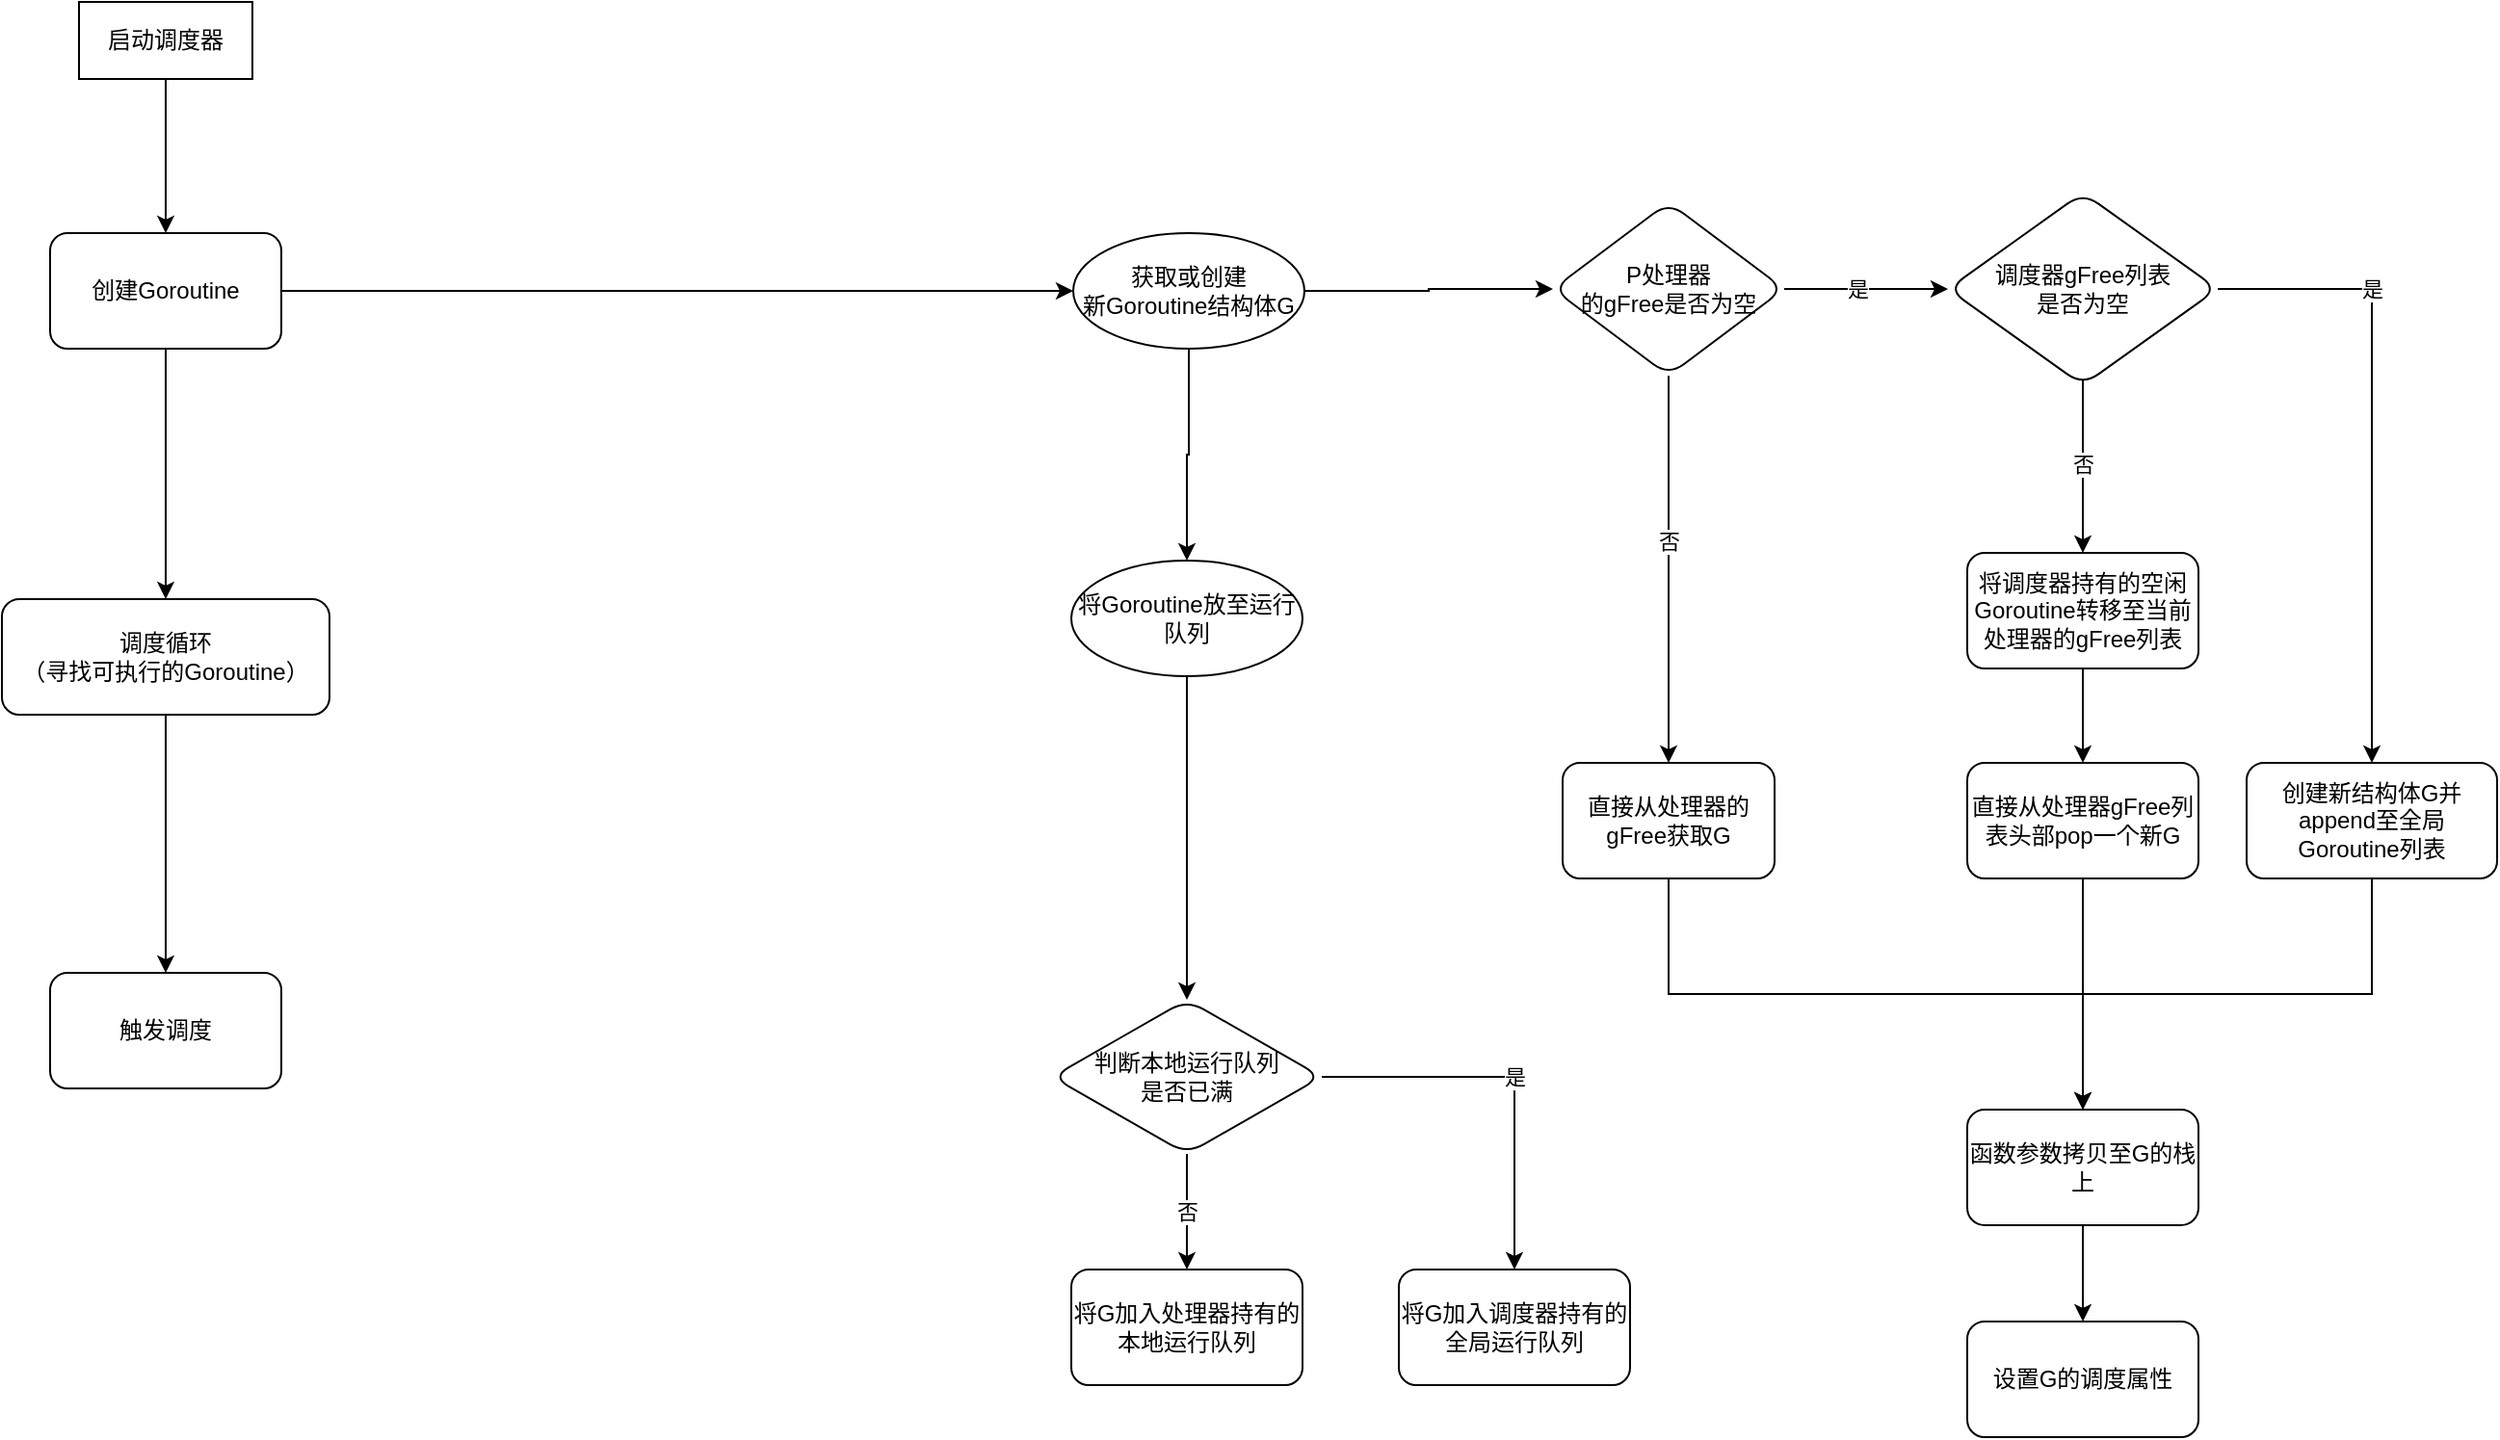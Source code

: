 <mxfile version="16.2.6" type="github">
  <diagram id="LFRazOVNXNX8WZkX8r5J" name="Page-1">
    <mxGraphModel dx="1303" dy="1892" grid="1" gridSize="10" guides="1" tooltips="1" connect="1" arrows="1" fold="1" page="1" pageScale="1" pageWidth="827" pageHeight="1169" math="0" shadow="0">
      <root>
        <mxCell id="0" />
        <mxCell id="1" parent="0" />
        <mxCell id="vFVfMu89tTtalHip93RH-3" value="" style="edgeStyle=orthogonalEdgeStyle;rounded=0;orthogonalLoop=1;jettySize=auto;html=1;entryX=0.5;entryY=0;entryDx=0;entryDy=0;" edge="1" parent="1" source="vFVfMu89tTtalHip93RH-1" target="vFVfMu89tTtalHip93RH-4">
          <mxGeometry relative="1" as="geometry">
            <mxPoint x="220" y="180" as="targetPoint" />
          </mxGeometry>
        </mxCell>
        <mxCell id="vFVfMu89tTtalHip93RH-1" value="启动调度器" style="rounded=0;whiteSpace=wrap;html=1;" vertex="1" parent="1">
          <mxGeometry x="175" y="-50" width="90" height="40" as="geometry" />
        </mxCell>
        <mxCell id="vFVfMu89tTtalHip93RH-6" value="" style="edgeStyle=orthogonalEdgeStyle;rounded=0;orthogonalLoop=1;jettySize=auto;html=1;" edge="1" parent="1" source="vFVfMu89tTtalHip93RH-4" target="vFVfMu89tTtalHip93RH-5">
          <mxGeometry relative="1" as="geometry" />
        </mxCell>
        <mxCell id="vFVfMu89tTtalHip93RH-60" value="" style="edgeStyle=orthogonalEdgeStyle;rounded=0;orthogonalLoop=1;jettySize=auto;html=1;" edge="1" parent="1" source="vFVfMu89tTtalHip93RH-4" target="vFVfMu89tTtalHip93RH-59">
          <mxGeometry relative="1" as="geometry" />
        </mxCell>
        <mxCell id="vFVfMu89tTtalHip93RH-4" value="创建Goroutine" style="rounded=1;whiteSpace=wrap;html=1;" vertex="1" parent="1">
          <mxGeometry x="160" y="70" width="120" height="60" as="geometry" />
        </mxCell>
        <mxCell id="vFVfMu89tTtalHip93RH-15" value="" style="edgeStyle=orthogonalEdgeStyle;rounded=0;orthogonalLoop=1;jettySize=auto;html=1;" edge="1" parent="1" source="vFVfMu89tTtalHip93RH-5" target="vFVfMu89tTtalHip93RH-14">
          <mxGeometry relative="1" as="geometry" />
        </mxCell>
        <mxCell id="vFVfMu89tTtalHip93RH-50" value="" style="edgeStyle=orthogonalEdgeStyle;rounded=0;orthogonalLoop=1;jettySize=auto;html=1;" edge="1" parent="1" source="vFVfMu89tTtalHip93RH-5" target="vFVfMu89tTtalHip93RH-49">
          <mxGeometry relative="1" as="geometry" />
        </mxCell>
        <mxCell id="vFVfMu89tTtalHip93RH-5" value="获取或创建&lt;br&gt;新Goroutine结构体G" style="ellipse;whiteSpace=wrap;html=1;rounded=1;" vertex="1" parent="1">
          <mxGeometry x="691" y="70" width="120" height="60" as="geometry" />
        </mxCell>
        <mxCell id="vFVfMu89tTtalHip93RH-18" value="否" style="edgeStyle=orthogonalEdgeStyle;rounded=0;orthogonalLoop=1;jettySize=auto;html=1;entryX=0.5;entryY=0;entryDx=0;entryDy=0;" edge="1" parent="1" source="vFVfMu89tTtalHip93RH-14" target="vFVfMu89tTtalHip93RH-16">
          <mxGeometry x="-0.143" relative="1" as="geometry">
            <mxPoint x="1000" y="145" as="targetPoint" />
            <mxPoint as="offset" />
          </mxGeometry>
        </mxCell>
        <mxCell id="vFVfMu89tTtalHip93RH-20" value="是" style="edgeStyle=orthogonalEdgeStyle;rounded=0;orthogonalLoop=1;jettySize=auto;html=1;entryX=0;entryY=0.5;entryDx=0;entryDy=0;" edge="1" parent="1" source="vFVfMu89tTtalHip93RH-14" target="vFVfMu89tTtalHip93RH-30">
          <mxGeometry x="-0.111" relative="1" as="geometry">
            <mxPoint x="1150" y="99.0" as="targetPoint" />
            <mxPoint as="offset" />
          </mxGeometry>
        </mxCell>
        <mxCell id="vFVfMu89tTtalHip93RH-14" value="P处理器&lt;br&gt;的gFree是否为空" style="rhombus;whiteSpace=wrap;html=1;rounded=1;" vertex="1" parent="1">
          <mxGeometry x="940" y="54" width="120" height="90" as="geometry" />
        </mxCell>
        <mxCell id="vFVfMu89tTtalHip93RH-41" value="" style="edgeStyle=orthogonalEdgeStyle;rounded=0;orthogonalLoop=1;jettySize=auto;html=1;entryX=0.5;entryY=0;entryDx=0;entryDy=0;" edge="1" parent="1" source="vFVfMu89tTtalHip93RH-16" target="vFVfMu89tTtalHip93RH-55">
          <mxGeometry relative="1" as="geometry">
            <mxPoint x="1215" y="525" as="targetPoint" />
            <Array as="points">
              <mxPoint x="1000" y="465" />
              <mxPoint x="1215" y="465" />
            </Array>
          </mxGeometry>
        </mxCell>
        <mxCell id="vFVfMu89tTtalHip93RH-16" value="直接从处理器的gFree获取G" style="whiteSpace=wrap;html=1;rounded=1;" vertex="1" parent="1">
          <mxGeometry x="945" y="345" width="110" height="60" as="geometry" />
        </mxCell>
        <mxCell id="vFVfMu89tTtalHip93RH-33" value="否" style="edgeStyle=orthogonalEdgeStyle;rounded=0;orthogonalLoop=1;jettySize=auto;html=1;exitX=0.513;exitY=0.963;exitDx=0;exitDy=0;exitPerimeter=0;entryX=0.5;entryY=0;entryDx=0;entryDy=0;" edge="1" parent="1" target="vFVfMu89tTtalHip93RH-32">
          <mxGeometry relative="1" as="geometry">
            <mxPoint x="1216.82" y="145.3" as="sourcePoint" />
            <mxPoint x="1215" y="294" as="targetPoint" />
            <Array as="points">
              <mxPoint x="1215" y="145" />
            </Array>
          </mxGeometry>
        </mxCell>
        <mxCell id="vFVfMu89tTtalHip93RH-43" value="是" style="edgeStyle=orthogonalEdgeStyle;rounded=0;orthogonalLoop=1;jettySize=auto;html=1;" edge="1" parent="1" source="vFVfMu89tTtalHip93RH-30" target="vFVfMu89tTtalHip93RH-42">
          <mxGeometry x="-0.508" relative="1" as="geometry">
            <mxPoint as="offset" />
          </mxGeometry>
        </mxCell>
        <mxCell id="vFVfMu89tTtalHip93RH-30" value="调度器gFree列表&lt;br&gt;是否为空" style="rhombus;whiteSpace=wrap;html=1;rounded=1;" vertex="1" parent="1">
          <mxGeometry x="1145" y="49" width="140" height="100" as="geometry" />
        </mxCell>
        <mxCell id="vFVfMu89tTtalHip93RH-40" value="" style="edgeStyle=orthogonalEdgeStyle;rounded=0;orthogonalLoop=1;jettySize=auto;html=1;" edge="1" parent="1" source="vFVfMu89tTtalHip93RH-32" target="vFVfMu89tTtalHip93RH-39">
          <mxGeometry relative="1" as="geometry" />
        </mxCell>
        <mxCell id="vFVfMu89tTtalHip93RH-32" value="将调度器持有的空闲Goroutine转移至当前处理器的gFree列表" style="whiteSpace=wrap;html=1;rounded=1;" vertex="1" parent="1">
          <mxGeometry x="1155" y="236" width="120" height="60" as="geometry" />
        </mxCell>
        <mxCell id="vFVfMu89tTtalHip93RH-38" value="" style="edgeStyle=orthogonalEdgeStyle;rounded=0;orthogonalLoop=1;jettySize=auto;html=1;exitX=0.5;exitY=1;exitDx=0;exitDy=0;" edge="1" parent="1" source="vFVfMu89tTtalHip93RH-39">
          <mxGeometry relative="1" as="geometry">
            <mxPoint x="1215" y="545" as="targetPoint" />
          </mxGeometry>
        </mxCell>
        <mxCell id="vFVfMu89tTtalHip93RH-39" value="直接从处理器gFree列表头部pop一个新G" style="whiteSpace=wrap;html=1;rounded=1;" vertex="1" parent="1">
          <mxGeometry x="1155" y="345" width="120" height="60" as="geometry" />
        </mxCell>
        <mxCell id="vFVfMu89tTtalHip93RH-45" value="" style="edgeStyle=orthogonalEdgeStyle;rounded=0;orthogonalLoop=1;jettySize=auto;html=1;entryX=0.5;entryY=0;entryDx=0;entryDy=0;entryPerimeter=0;" edge="1" parent="1" source="vFVfMu89tTtalHip93RH-42" target="vFVfMu89tTtalHip93RH-55">
          <mxGeometry relative="1" as="geometry">
            <mxPoint x="1215" y="525" as="targetPoint" />
            <Array as="points">
              <mxPoint x="1365" y="465" />
              <mxPoint x="1215" y="465" />
            </Array>
          </mxGeometry>
        </mxCell>
        <mxCell id="vFVfMu89tTtalHip93RH-42" value="创建新结构体G并append至全局Goroutine列表" style="whiteSpace=wrap;html=1;rounded=1;" vertex="1" parent="1">
          <mxGeometry x="1300" y="345" width="130" height="60" as="geometry" />
        </mxCell>
        <mxCell id="vFVfMu89tTtalHip93RH-69" style="edgeStyle=orthogonalEdgeStyle;rounded=0;orthogonalLoop=1;jettySize=auto;html=1;exitX=0.5;exitY=1;exitDx=0;exitDy=0;entryX=0.5;entryY=0;entryDx=0;entryDy=0;" edge="1" parent="1" source="vFVfMu89tTtalHip93RH-49" target="vFVfMu89tTtalHip93RH-63">
          <mxGeometry relative="1" as="geometry" />
        </mxCell>
        <mxCell id="vFVfMu89tTtalHip93RH-49" value="将Goroutine放至运行队列" style="ellipse;whiteSpace=wrap;html=1;rounded=1;" vertex="1" parent="1">
          <mxGeometry x="690" y="240" width="120" height="60" as="geometry" />
        </mxCell>
        <mxCell id="vFVfMu89tTtalHip93RH-58" value="" style="edgeStyle=orthogonalEdgeStyle;rounded=0;orthogonalLoop=1;jettySize=auto;html=1;" edge="1" parent="1" source="vFVfMu89tTtalHip93RH-55" target="vFVfMu89tTtalHip93RH-57">
          <mxGeometry relative="1" as="geometry" />
        </mxCell>
        <mxCell id="vFVfMu89tTtalHip93RH-55" value="函数参数拷贝至G的栈上" style="whiteSpace=wrap;html=1;rounded=1;" vertex="1" parent="1">
          <mxGeometry x="1155" y="525" width="120" height="60" as="geometry" />
        </mxCell>
        <mxCell id="vFVfMu89tTtalHip93RH-57" value="设置G的调度属性" style="whiteSpace=wrap;html=1;rounded=1;" vertex="1" parent="1">
          <mxGeometry x="1155" y="635" width="120" height="60" as="geometry" />
        </mxCell>
        <mxCell id="vFVfMu89tTtalHip93RH-62" value="" style="edgeStyle=orthogonalEdgeStyle;rounded=0;orthogonalLoop=1;jettySize=auto;html=1;" edge="1" parent="1" source="vFVfMu89tTtalHip93RH-59" target="vFVfMu89tTtalHip93RH-61">
          <mxGeometry relative="1" as="geometry" />
        </mxCell>
        <mxCell id="vFVfMu89tTtalHip93RH-59" value="调度循环&lt;br&gt;（寻找可执行的Goroutine）" style="rounded=1;whiteSpace=wrap;html=1;" vertex="1" parent="1">
          <mxGeometry x="135" y="260" width="170" height="60" as="geometry" />
        </mxCell>
        <mxCell id="vFVfMu89tTtalHip93RH-61" value="触发调度" style="rounded=1;whiteSpace=wrap;html=1;" vertex="1" parent="1">
          <mxGeometry x="160" y="454" width="120" height="60" as="geometry" />
        </mxCell>
        <mxCell id="vFVfMu89tTtalHip93RH-66" value="否" style="edgeStyle=orthogonalEdgeStyle;rounded=0;orthogonalLoop=1;jettySize=auto;html=1;" edge="1" parent="1" source="vFVfMu89tTtalHip93RH-63" target="vFVfMu89tTtalHip93RH-65">
          <mxGeometry relative="1" as="geometry" />
        </mxCell>
        <mxCell id="vFVfMu89tTtalHip93RH-68" value="是" style="edgeStyle=orthogonalEdgeStyle;rounded=0;orthogonalLoop=1;jettySize=auto;html=1;" edge="1" parent="1" source="vFVfMu89tTtalHip93RH-63" target="vFVfMu89tTtalHip93RH-67">
          <mxGeometry relative="1" as="geometry" />
        </mxCell>
        <mxCell id="vFVfMu89tTtalHip93RH-63" value="判断本地运行队列&lt;br&gt;是否已满" style="rhombus;whiteSpace=wrap;html=1;rounded=1;" vertex="1" parent="1">
          <mxGeometry x="680" y="468" width="140" height="80" as="geometry" />
        </mxCell>
        <mxCell id="vFVfMu89tTtalHip93RH-65" value="将G加入处理器持有的本地运行队列" style="whiteSpace=wrap;html=1;rounded=1;" vertex="1" parent="1">
          <mxGeometry x="690" y="608" width="120" height="60" as="geometry" />
        </mxCell>
        <mxCell id="vFVfMu89tTtalHip93RH-67" value="将G加入调度器持有的全局运行队列" style="whiteSpace=wrap;html=1;rounded=1;" vertex="1" parent="1">
          <mxGeometry x="860" y="608" width="120" height="60" as="geometry" />
        </mxCell>
      </root>
    </mxGraphModel>
  </diagram>
</mxfile>
